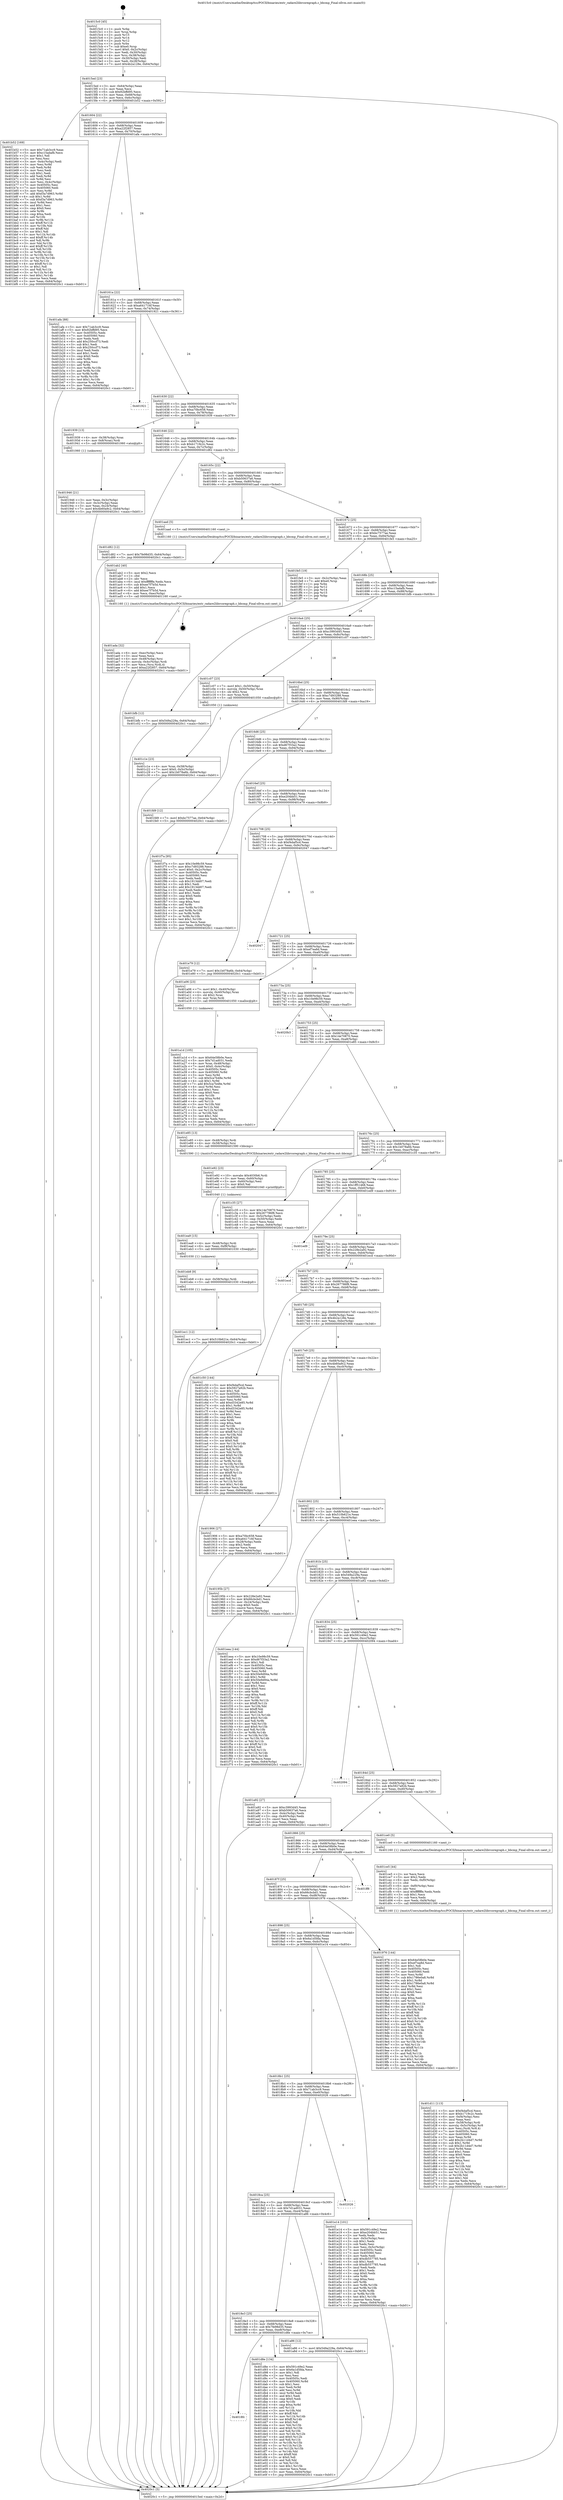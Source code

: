 digraph "0x4015c0" {
  label = "0x4015c0 (/mnt/c/Users/mathe/Desktop/tcc/POCII/binaries/extr_radare2librcoregraph.c_bbcmp_Final-ollvm.out::main(0))"
  labelloc = "t"
  node[shape=record]

  Entry [label="",width=0.3,height=0.3,shape=circle,fillcolor=black,style=filled]
  "0x4015ed" [label="{
     0x4015ed [23]\l
     | [instrs]\l
     &nbsp;&nbsp;0x4015ed \<+3\>: mov -0x64(%rbp),%eax\l
     &nbsp;&nbsp;0x4015f0 \<+2\>: mov %eax,%ecx\l
     &nbsp;&nbsp;0x4015f2 \<+6\>: sub $0x92bffd95,%ecx\l
     &nbsp;&nbsp;0x4015f8 \<+3\>: mov %eax,-0x68(%rbp)\l
     &nbsp;&nbsp;0x4015fb \<+3\>: mov %ecx,-0x6c(%rbp)\l
     &nbsp;&nbsp;0x4015fe \<+6\>: je 0000000000401b52 \<main+0x592\>\l
  }"]
  "0x401b52" [label="{
     0x401b52 [169]\l
     | [instrs]\l
     &nbsp;&nbsp;0x401b52 \<+5\>: mov $0x71ab3cc9,%eax\l
     &nbsp;&nbsp;0x401b57 \<+5\>: mov $0xc15adafb,%ecx\l
     &nbsp;&nbsp;0x401b5c \<+2\>: mov $0x1,%dl\l
     &nbsp;&nbsp;0x401b5e \<+2\>: xor %esi,%esi\l
     &nbsp;&nbsp;0x401b60 \<+3\>: mov -0x4c(%rbp),%edi\l
     &nbsp;&nbsp;0x401b63 \<+3\>: mov %esi,%r8d\l
     &nbsp;&nbsp;0x401b66 \<+3\>: sub %edi,%r8d\l
     &nbsp;&nbsp;0x401b69 \<+2\>: mov %esi,%edi\l
     &nbsp;&nbsp;0x401b6b \<+3\>: sub $0x1,%edi\l
     &nbsp;&nbsp;0x401b6e \<+3\>: add %edi,%r8d\l
     &nbsp;&nbsp;0x401b71 \<+3\>: sub %r8d,%esi\l
     &nbsp;&nbsp;0x401b74 \<+3\>: mov %esi,-0x4c(%rbp)\l
     &nbsp;&nbsp;0x401b77 \<+7\>: mov 0x40505c,%esi\l
     &nbsp;&nbsp;0x401b7e \<+7\>: mov 0x405060,%edi\l
     &nbsp;&nbsp;0x401b85 \<+3\>: mov %esi,%r8d\l
     &nbsp;&nbsp;0x401b88 \<+7\>: add $0xf3a7d963,%r8d\l
     &nbsp;&nbsp;0x401b8f \<+4\>: sub $0x1,%r8d\l
     &nbsp;&nbsp;0x401b93 \<+7\>: sub $0xf3a7d963,%r8d\l
     &nbsp;&nbsp;0x401b9a \<+4\>: imul %r8d,%esi\l
     &nbsp;&nbsp;0x401b9e \<+3\>: and $0x1,%esi\l
     &nbsp;&nbsp;0x401ba1 \<+3\>: cmp $0x0,%esi\l
     &nbsp;&nbsp;0x401ba4 \<+4\>: sete %r9b\l
     &nbsp;&nbsp;0x401ba8 \<+3\>: cmp $0xa,%edi\l
     &nbsp;&nbsp;0x401bab \<+4\>: setl %r10b\l
     &nbsp;&nbsp;0x401baf \<+3\>: mov %r9b,%r11b\l
     &nbsp;&nbsp;0x401bb2 \<+4\>: xor $0xff,%r11b\l
     &nbsp;&nbsp;0x401bb6 \<+3\>: mov %r10b,%bl\l
     &nbsp;&nbsp;0x401bb9 \<+3\>: xor $0xff,%bl\l
     &nbsp;&nbsp;0x401bbc \<+3\>: xor $0x1,%dl\l
     &nbsp;&nbsp;0x401bbf \<+3\>: mov %r11b,%r14b\l
     &nbsp;&nbsp;0x401bc2 \<+4\>: and $0xff,%r14b\l
     &nbsp;&nbsp;0x401bc6 \<+3\>: and %dl,%r9b\l
     &nbsp;&nbsp;0x401bc9 \<+3\>: mov %bl,%r15b\l
     &nbsp;&nbsp;0x401bcc \<+4\>: and $0xff,%r15b\l
     &nbsp;&nbsp;0x401bd0 \<+3\>: and %dl,%r10b\l
     &nbsp;&nbsp;0x401bd3 \<+3\>: or %r9b,%r14b\l
     &nbsp;&nbsp;0x401bd6 \<+3\>: or %r10b,%r15b\l
     &nbsp;&nbsp;0x401bd9 \<+3\>: xor %r15b,%r14b\l
     &nbsp;&nbsp;0x401bdc \<+3\>: or %bl,%r11b\l
     &nbsp;&nbsp;0x401bdf \<+4\>: xor $0xff,%r11b\l
     &nbsp;&nbsp;0x401be3 \<+3\>: or $0x1,%dl\l
     &nbsp;&nbsp;0x401be6 \<+3\>: and %dl,%r11b\l
     &nbsp;&nbsp;0x401be9 \<+3\>: or %r11b,%r14b\l
     &nbsp;&nbsp;0x401bec \<+4\>: test $0x1,%r14b\l
     &nbsp;&nbsp;0x401bf0 \<+3\>: cmovne %ecx,%eax\l
     &nbsp;&nbsp;0x401bf3 \<+3\>: mov %eax,-0x64(%rbp)\l
     &nbsp;&nbsp;0x401bf6 \<+5\>: jmp 00000000004020c1 \<main+0xb01\>\l
  }"]
  "0x401604" [label="{
     0x401604 [22]\l
     | [instrs]\l
     &nbsp;&nbsp;0x401604 \<+5\>: jmp 0000000000401609 \<main+0x49\>\l
     &nbsp;&nbsp;0x401609 \<+3\>: mov -0x68(%rbp),%eax\l
     &nbsp;&nbsp;0x40160c \<+5\>: sub $0xa22f2857,%eax\l
     &nbsp;&nbsp;0x401611 \<+3\>: mov %eax,-0x70(%rbp)\l
     &nbsp;&nbsp;0x401614 \<+6\>: je 0000000000401afa \<main+0x53a\>\l
  }"]
  Exit [label="",width=0.3,height=0.3,shape=circle,fillcolor=black,style=filled,peripheries=2]
  "0x401afa" [label="{
     0x401afa [88]\l
     | [instrs]\l
     &nbsp;&nbsp;0x401afa \<+5\>: mov $0x71ab3cc9,%eax\l
     &nbsp;&nbsp;0x401aff \<+5\>: mov $0x92bffd95,%ecx\l
     &nbsp;&nbsp;0x401b04 \<+7\>: mov 0x40505c,%edx\l
     &nbsp;&nbsp;0x401b0b \<+7\>: mov 0x405060,%esi\l
     &nbsp;&nbsp;0x401b12 \<+2\>: mov %edx,%edi\l
     &nbsp;&nbsp;0x401b14 \<+6\>: add $0x250ccf73,%edi\l
     &nbsp;&nbsp;0x401b1a \<+3\>: sub $0x1,%edi\l
     &nbsp;&nbsp;0x401b1d \<+6\>: sub $0x250ccf73,%edi\l
     &nbsp;&nbsp;0x401b23 \<+3\>: imul %edi,%edx\l
     &nbsp;&nbsp;0x401b26 \<+3\>: and $0x1,%edx\l
     &nbsp;&nbsp;0x401b29 \<+3\>: cmp $0x0,%edx\l
     &nbsp;&nbsp;0x401b2c \<+4\>: sete %r8b\l
     &nbsp;&nbsp;0x401b30 \<+3\>: cmp $0xa,%esi\l
     &nbsp;&nbsp;0x401b33 \<+4\>: setl %r9b\l
     &nbsp;&nbsp;0x401b37 \<+3\>: mov %r8b,%r10b\l
     &nbsp;&nbsp;0x401b3a \<+3\>: and %r9b,%r10b\l
     &nbsp;&nbsp;0x401b3d \<+3\>: xor %r9b,%r8b\l
     &nbsp;&nbsp;0x401b40 \<+3\>: or %r8b,%r10b\l
     &nbsp;&nbsp;0x401b43 \<+4\>: test $0x1,%r10b\l
     &nbsp;&nbsp;0x401b47 \<+3\>: cmovne %ecx,%eax\l
     &nbsp;&nbsp;0x401b4a \<+3\>: mov %eax,-0x64(%rbp)\l
     &nbsp;&nbsp;0x401b4d \<+5\>: jmp 00000000004020c1 \<main+0xb01\>\l
  }"]
  "0x40161a" [label="{
     0x40161a [22]\l
     | [instrs]\l
     &nbsp;&nbsp;0x40161a \<+5\>: jmp 000000000040161f \<main+0x5f\>\l
     &nbsp;&nbsp;0x40161f \<+3\>: mov -0x68(%rbp),%eax\l
     &nbsp;&nbsp;0x401622 \<+5\>: sub $0xa641716f,%eax\l
     &nbsp;&nbsp;0x401627 \<+3\>: mov %eax,-0x74(%rbp)\l
     &nbsp;&nbsp;0x40162a \<+6\>: je 0000000000401921 \<main+0x361\>\l
  }"]
  "0x401ec1" [label="{
     0x401ec1 [12]\l
     | [instrs]\l
     &nbsp;&nbsp;0x401ec1 \<+7\>: movl $0x510b621e,-0x64(%rbp)\l
     &nbsp;&nbsp;0x401ec8 \<+5\>: jmp 00000000004020c1 \<main+0xb01\>\l
  }"]
  "0x401921" [label="{
     0x401921\l
  }", style=dashed]
  "0x401630" [label="{
     0x401630 [22]\l
     | [instrs]\l
     &nbsp;&nbsp;0x401630 \<+5\>: jmp 0000000000401635 \<main+0x75\>\l
     &nbsp;&nbsp;0x401635 \<+3\>: mov -0x68(%rbp),%eax\l
     &nbsp;&nbsp;0x401638 \<+5\>: sub $0xa70bc658,%eax\l
     &nbsp;&nbsp;0x40163d \<+3\>: mov %eax,-0x78(%rbp)\l
     &nbsp;&nbsp;0x401640 \<+6\>: je 0000000000401939 \<main+0x379\>\l
  }"]
  "0x401eb8" [label="{
     0x401eb8 [9]\l
     | [instrs]\l
     &nbsp;&nbsp;0x401eb8 \<+4\>: mov -0x58(%rbp),%rdi\l
     &nbsp;&nbsp;0x401ebc \<+5\>: call 0000000000401030 \<free@plt\>\l
     | [calls]\l
     &nbsp;&nbsp;0x401030 \{1\} (unknown)\l
  }"]
  "0x401939" [label="{
     0x401939 [13]\l
     | [instrs]\l
     &nbsp;&nbsp;0x401939 \<+4\>: mov -0x38(%rbp),%rax\l
     &nbsp;&nbsp;0x40193d \<+4\>: mov 0x8(%rax),%rdi\l
     &nbsp;&nbsp;0x401941 \<+5\>: call 0000000000401060 \<atoi@plt\>\l
     | [calls]\l
     &nbsp;&nbsp;0x401060 \{1\} (unknown)\l
  }"]
  "0x401646" [label="{
     0x401646 [22]\l
     | [instrs]\l
     &nbsp;&nbsp;0x401646 \<+5\>: jmp 000000000040164b \<main+0x8b\>\l
     &nbsp;&nbsp;0x40164b \<+3\>: mov -0x68(%rbp),%eax\l
     &nbsp;&nbsp;0x40164e \<+5\>: sub $0xb1719c2c,%eax\l
     &nbsp;&nbsp;0x401653 \<+3\>: mov %eax,-0x7c(%rbp)\l
     &nbsp;&nbsp;0x401656 \<+6\>: je 0000000000401d82 \<main+0x7c2\>\l
  }"]
  "0x401ea9" [label="{
     0x401ea9 [15]\l
     | [instrs]\l
     &nbsp;&nbsp;0x401ea9 \<+4\>: mov -0x48(%rbp),%rdi\l
     &nbsp;&nbsp;0x401ead \<+6\>: mov %eax,-0xf8(%rbp)\l
     &nbsp;&nbsp;0x401eb3 \<+5\>: call 0000000000401030 \<free@plt\>\l
     | [calls]\l
     &nbsp;&nbsp;0x401030 \{1\} (unknown)\l
  }"]
  "0x401d82" [label="{
     0x401d82 [12]\l
     | [instrs]\l
     &nbsp;&nbsp;0x401d82 \<+7\>: movl $0x7fe98d35,-0x64(%rbp)\l
     &nbsp;&nbsp;0x401d89 \<+5\>: jmp 00000000004020c1 \<main+0xb01\>\l
  }"]
  "0x40165c" [label="{
     0x40165c [22]\l
     | [instrs]\l
     &nbsp;&nbsp;0x40165c \<+5\>: jmp 0000000000401661 \<main+0xa1\>\l
     &nbsp;&nbsp;0x401661 \<+3\>: mov -0x68(%rbp),%eax\l
     &nbsp;&nbsp;0x401664 \<+5\>: sub $0xb50637a6,%eax\l
     &nbsp;&nbsp;0x401669 \<+3\>: mov %eax,-0x80(%rbp)\l
     &nbsp;&nbsp;0x40166c \<+6\>: je 0000000000401aad \<main+0x4ed\>\l
  }"]
  "0x401e92" [label="{
     0x401e92 [23]\l
     | [instrs]\l
     &nbsp;&nbsp;0x401e92 \<+10\>: movabs $0x4030b6,%rdi\l
     &nbsp;&nbsp;0x401e9c \<+3\>: mov %eax,-0x60(%rbp)\l
     &nbsp;&nbsp;0x401e9f \<+3\>: mov -0x60(%rbp),%esi\l
     &nbsp;&nbsp;0x401ea2 \<+2\>: mov $0x0,%al\l
     &nbsp;&nbsp;0x401ea4 \<+5\>: call 0000000000401040 \<printf@plt\>\l
     | [calls]\l
     &nbsp;&nbsp;0x401040 \{1\} (unknown)\l
  }"]
  "0x401aad" [label="{
     0x401aad [5]\l
     | [instrs]\l
     &nbsp;&nbsp;0x401aad \<+5\>: call 0000000000401160 \<next_i\>\l
     | [calls]\l
     &nbsp;&nbsp;0x401160 \{1\} (/mnt/c/Users/mathe/Desktop/tcc/POCII/binaries/extr_radare2librcoregraph.c_bbcmp_Final-ollvm.out::next_i)\l
  }"]
  "0x401672" [label="{
     0x401672 [25]\l
     | [instrs]\l
     &nbsp;&nbsp;0x401672 \<+5\>: jmp 0000000000401677 \<main+0xb7\>\l
     &nbsp;&nbsp;0x401677 \<+3\>: mov -0x68(%rbp),%eax\l
     &nbsp;&nbsp;0x40167a \<+5\>: sub $0xbc7577ae,%eax\l
     &nbsp;&nbsp;0x40167f \<+6\>: mov %eax,-0x84(%rbp)\l
     &nbsp;&nbsp;0x401685 \<+6\>: je 0000000000401fe5 \<main+0xa25\>\l
  }"]
  "0x4018fc" [label="{
     0x4018fc\l
  }", style=dashed]
  "0x401fe5" [label="{
     0x401fe5 [19]\l
     | [instrs]\l
     &nbsp;&nbsp;0x401fe5 \<+3\>: mov -0x2c(%rbp),%eax\l
     &nbsp;&nbsp;0x401fe8 \<+7\>: add $0xe0,%rsp\l
     &nbsp;&nbsp;0x401fef \<+1\>: pop %rbx\l
     &nbsp;&nbsp;0x401ff0 \<+2\>: pop %r12\l
     &nbsp;&nbsp;0x401ff2 \<+2\>: pop %r14\l
     &nbsp;&nbsp;0x401ff4 \<+2\>: pop %r15\l
     &nbsp;&nbsp;0x401ff6 \<+1\>: pop %rbp\l
     &nbsp;&nbsp;0x401ff7 \<+1\>: ret\l
  }"]
  "0x40168b" [label="{
     0x40168b [25]\l
     | [instrs]\l
     &nbsp;&nbsp;0x40168b \<+5\>: jmp 0000000000401690 \<main+0xd0\>\l
     &nbsp;&nbsp;0x401690 \<+3\>: mov -0x68(%rbp),%eax\l
     &nbsp;&nbsp;0x401693 \<+5\>: sub $0xc15adafb,%eax\l
     &nbsp;&nbsp;0x401698 \<+6\>: mov %eax,-0x88(%rbp)\l
     &nbsp;&nbsp;0x40169e \<+6\>: je 0000000000401bfb \<main+0x63b\>\l
  }"]
  "0x401d8e" [label="{
     0x401d8e [134]\l
     | [instrs]\l
     &nbsp;&nbsp;0x401d8e \<+5\>: mov $0x591c49e2,%eax\l
     &nbsp;&nbsp;0x401d93 \<+5\>: mov $0x6a1d5fda,%ecx\l
     &nbsp;&nbsp;0x401d98 \<+2\>: mov $0x1,%dl\l
     &nbsp;&nbsp;0x401d9a \<+2\>: xor %esi,%esi\l
     &nbsp;&nbsp;0x401d9c \<+7\>: mov 0x40505c,%edi\l
     &nbsp;&nbsp;0x401da3 \<+8\>: mov 0x405060,%r8d\l
     &nbsp;&nbsp;0x401dab \<+3\>: sub $0x1,%esi\l
     &nbsp;&nbsp;0x401dae \<+3\>: mov %edi,%r9d\l
     &nbsp;&nbsp;0x401db1 \<+3\>: add %esi,%r9d\l
     &nbsp;&nbsp;0x401db4 \<+4\>: imul %r9d,%edi\l
     &nbsp;&nbsp;0x401db8 \<+3\>: and $0x1,%edi\l
     &nbsp;&nbsp;0x401dbb \<+3\>: cmp $0x0,%edi\l
     &nbsp;&nbsp;0x401dbe \<+4\>: sete %r10b\l
     &nbsp;&nbsp;0x401dc2 \<+4\>: cmp $0xa,%r8d\l
     &nbsp;&nbsp;0x401dc6 \<+4\>: setl %r11b\l
     &nbsp;&nbsp;0x401dca \<+3\>: mov %r10b,%bl\l
     &nbsp;&nbsp;0x401dcd \<+3\>: xor $0xff,%bl\l
     &nbsp;&nbsp;0x401dd0 \<+3\>: mov %r11b,%r14b\l
     &nbsp;&nbsp;0x401dd3 \<+4\>: xor $0xff,%r14b\l
     &nbsp;&nbsp;0x401dd7 \<+3\>: xor $0x0,%dl\l
     &nbsp;&nbsp;0x401dda \<+3\>: mov %bl,%r15b\l
     &nbsp;&nbsp;0x401ddd \<+4\>: and $0x0,%r15b\l
     &nbsp;&nbsp;0x401de1 \<+3\>: and %dl,%r10b\l
     &nbsp;&nbsp;0x401de4 \<+3\>: mov %r14b,%r12b\l
     &nbsp;&nbsp;0x401de7 \<+4\>: and $0x0,%r12b\l
     &nbsp;&nbsp;0x401deb \<+3\>: and %dl,%r11b\l
     &nbsp;&nbsp;0x401dee \<+3\>: or %r10b,%r15b\l
     &nbsp;&nbsp;0x401df1 \<+3\>: or %r11b,%r12b\l
     &nbsp;&nbsp;0x401df4 \<+3\>: xor %r12b,%r15b\l
     &nbsp;&nbsp;0x401df7 \<+3\>: or %r14b,%bl\l
     &nbsp;&nbsp;0x401dfa \<+3\>: xor $0xff,%bl\l
     &nbsp;&nbsp;0x401dfd \<+3\>: or $0x0,%dl\l
     &nbsp;&nbsp;0x401e00 \<+2\>: and %dl,%bl\l
     &nbsp;&nbsp;0x401e02 \<+3\>: or %bl,%r15b\l
     &nbsp;&nbsp;0x401e05 \<+4\>: test $0x1,%r15b\l
     &nbsp;&nbsp;0x401e09 \<+3\>: cmovne %ecx,%eax\l
     &nbsp;&nbsp;0x401e0c \<+3\>: mov %eax,-0x64(%rbp)\l
     &nbsp;&nbsp;0x401e0f \<+5\>: jmp 00000000004020c1 \<main+0xb01\>\l
  }"]
  "0x401bfb" [label="{
     0x401bfb [12]\l
     | [instrs]\l
     &nbsp;&nbsp;0x401bfb \<+7\>: movl $0x549a229a,-0x64(%rbp)\l
     &nbsp;&nbsp;0x401c02 \<+5\>: jmp 00000000004020c1 \<main+0xb01\>\l
  }"]
  "0x4016a4" [label="{
     0x4016a4 [25]\l
     | [instrs]\l
     &nbsp;&nbsp;0x4016a4 \<+5\>: jmp 00000000004016a9 \<main+0xe9\>\l
     &nbsp;&nbsp;0x4016a9 \<+3\>: mov -0x68(%rbp),%eax\l
     &nbsp;&nbsp;0x4016ac \<+5\>: sub $0xc3993d45,%eax\l
     &nbsp;&nbsp;0x4016b1 \<+6\>: mov %eax,-0x8c(%rbp)\l
     &nbsp;&nbsp;0x4016b7 \<+6\>: je 0000000000401c07 \<main+0x647\>\l
  }"]
  "0x401d11" [label="{
     0x401d11 [113]\l
     | [instrs]\l
     &nbsp;&nbsp;0x401d11 \<+5\>: mov $0xf4daf5cd,%ecx\l
     &nbsp;&nbsp;0x401d16 \<+5\>: mov $0xb1719c2c,%edx\l
     &nbsp;&nbsp;0x401d1b \<+6\>: mov -0xf4(%rbp),%esi\l
     &nbsp;&nbsp;0x401d21 \<+3\>: imul %eax,%esi\l
     &nbsp;&nbsp;0x401d24 \<+4\>: mov -0x58(%rbp),%rdi\l
     &nbsp;&nbsp;0x401d28 \<+4\>: movslq -0x5c(%rbp),%r8\l
     &nbsp;&nbsp;0x401d2c \<+4\>: mov %esi,(%rdi,%r8,4)\l
     &nbsp;&nbsp;0x401d30 \<+7\>: mov 0x40505c,%eax\l
     &nbsp;&nbsp;0x401d37 \<+7\>: mov 0x405060,%esi\l
     &nbsp;&nbsp;0x401d3e \<+3\>: mov %eax,%r9d\l
     &nbsp;&nbsp;0x401d41 \<+7\>: add $0x2b11d4d7,%r9d\l
     &nbsp;&nbsp;0x401d48 \<+4\>: sub $0x1,%r9d\l
     &nbsp;&nbsp;0x401d4c \<+7\>: sub $0x2b11d4d7,%r9d\l
     &nbsp;&nbsp;0x401d53 \<+4\>: imul %r9d,%eax\l
     &nbsp;&nbsp;0x401d57 \<+3\>: and $0x1,%eax\l
     &nbsp;&nbsp;0x401d5a \<+3\>: cmp $0x0,%eax\l
     &nbsp;&nbsp;0x401d5d \<+4\>: sete %r10b\l
     &nbsp;&nbsp;0x401d61 \<+3\>: cmp $0xa,%esi\l
     &nbsp;&nbsp;0x401d64 \<+4\>: setl %r11b\l
     &nbsp;&nbsp;0x401d68 \<+3\>: mov %r10b,%bl\l
     &nbsp;&nbsp;0x401d6b \<+3\>: and %r11b,%bl\l
     &nbsp;&nbsp;0x401d6e \<+3\>: xor %r11b,%r10b\l
     &nbsp;&nbsp;0x401d71 \<+3\>: or %r10b,%bl\l
     &nbsp;&nbsp;0x401d74 \<+3\>: test $0x1,%bl\l
     &nbsp;&nbsp;0x401d77 \<+3\>: cmovne %edx,%ecx\l
     &nbsp;&nbsp;0x401d7a \<+3\>: mov %ecx,-0x64(%rbp)\l
     &nbsp;&nbsp;0x401d7d \<+5\>: jmp 00000000004020c1 \<main+0xb01\>\l
  }"]
  "0x401c07" [label="{
     0x401c07 [23]\l
     | [instrs]\l
     &nbsp;&nbsp;0x401c07 \<+7\>: movl $0x1,-0x50(%rbp)\l
     &nbsp;&nbsp;0x401c0e \<+4\>: movslq -0x50(%rbp),%rax\l
     &nbsp;&nbsp;0x401c12 \<+4\>: shl $0x2,%rax\l
     &nbsp;&nbsp;0x401c16 \<+3\>: mov %rax,%rdi\l
     &nbsp;&nbsp;0x401c19 \<+5\>: call 0000000000401050 \<malloc@plt\>\l
     | [calls]\l
     &nbsp;&nbsp;0x401050 \{1\} (unknown)\l
  }"]
  "0x4016bd" [label="{
     0x4016bd [25]\l
     | [instrs]\l
     &nbsp;&nbsp;0x4016bd \<+5\>: jmp 00000000004016c2 \<main+0x102\>\l
     &nbsp;&nbsp;0x4016c2 \<+3\>: mov -0x68(%rbp),%eax\l
     &nbsp;&nbsp;0x4016c5 \<+5\>: sub $0xc7d93288,%eax\l
     &nbsp;&nbsp;0x4016ca \<+6\>: mov %eax,-0x90(%rbp)\l
     &nbsp;&nbsp;0x4016d0 \<+6\>: je 0000000000401fd9 \<main+0xa19\>\l
  }"]
  "0x401ce5" [label="{
     0x401ce5 [44]\l
     | [instrs]\l
     &nbsp;&nbsp;0x401ce5 \<+2\>: xor %ecx,%ecx\l
     &nbsp;&nbsp;0x401ce7 \<+5\>: mov $0x2,%edx\l
     &nbsp;&nbsp;0x401cec \<+6\>: mov %edx,-0xf0(%rbp)\l
     &nbsp;&nbsp;0x401cf2 \<+1\>: cltd\l
     &nbsp;&nbsp;0x401cf3 \<+6\>: mov -0xf0(%rbp),%esi\l
     &nbsp;&nbsp;0x401cf9 \<+2\>: idiv %esi\l
     &nbsp;&nbsp;0x401cfb \<+6\>: imul $0xfffffffe,%edx,%edx\l
     &nbsp;&nbsp;0x401d01 \<+3\>: sub $0x1,%ecx\l
     &nbsp;&nbsp;0x401d04 \<+2\>: sub %ecx,%edx\l
     &nbsp;&nbsp;0x401d06 \<+6\>: mov %edx,-0xf4(%rbp)\l
     &nbsp;&nbsp;0x401d0c \<+5\>: call 0000000000401160 \<next_i\>\l
     | [calls]\l
     &nbsp;&nbsp;0x401160 \{1\} (/mnt/c/Users/mathe/Desktop/tcc/POCII/binaries/extr_radare2librcoregraph.c_bbcmp_Final-ollvm.out::next_i)\l
  }"]
  "0x401fd9" [label="{
     0x401fd9 [12]\l
     | [instrs]\l
     &nbsp;&nbsp;0x401fd9 \<+7\>: movl $0xbc7577ae,-0x64(%rbp)\l
     &nbsp;&nbsp;0x401fe0 \<+5\>: jmp 00000000004020c1 \<main+0xb01\>\l
  }"]
  "0x4016d6" [label="{
     0x4016d6 [25]\l
     | [instrs]\l
     &nbsp;&nbsp;0x4016d6 \<+5\>: jmp 00000000004016db \<main+0x11b\>\l
     &nbsp;&nbsp;0x4016db \<+3\>: mov -0x68(%rbp),%eax\l
     &nbsp;&nbsp;0x4016de \<+5\>: sub $0xd67f33a2,%eax\l
     &nbsp;&nbsp;0x4016e3 \<+6\>: mov %eax,-0x94(%rbp)\l
     &nbsp;&nbsp;0x4016e9 \<+6\>: je 0000000000401f7a \<main+0x9ba\>\l
  }"]
  "0x401c1e" [label="{
     0x401c1e [23]\l
     | [instrs]\l
     &nbsp;&nbsp;0x401c1e \<+4\>: mov %rax,-0x58(%rbp)\l
     &nbsp;&nbsp;0x401c22 \<+7\>: movl $0x0,-0x5c(%rbp)\l
     &nbsp;&nbsp;0x401c29 \<+7\>: movl $0x1b078a6b,-0x64(%rbp)\l
     &nbsp;&nbsp;0x401c30 \<+5\>: jmp 00000000004020c1 \<main+0xb01\>\l
  }"]
  "0x401f7a" [label="{
     0x401f7a [95]\l
     | [instrs]\l
     &nbsp;&nbsp;0x401f7a \<+5\>: mov $0x10e98c59,%eax\l
     &nbsp;&nbsp;0x401f7f \<+5\>: mov $0xc7d93288,%ecx\l
     &nbsp;&nbsp;0x401f84 \<+7\>: movl $0x0,-0x2c(%rbp)\l
     &nbsp;&nbsp;0x401f8b \<+7\>: mov 0x40505c,%edx\l
     &nbsp;&nbsp;0x401f92 \<+7\>: mov 0x405060,%esi\l
     &nbsp;&nbsp;0x401f99 \<+2\>: mov %edx,%edi\l
     &nbsp;&nbsp;0x401f9b \<+6\>: sub $0x1913dd07,%edi\l
     &nbsp;&nbsp;0x401fa1 \<+3\>: sub $0x1,%edi\l
     &nbsp;&nbsp;0x401fa4 \<+6\>: add $0x1913dd07,%edi\l
     &nbsp;&nbsp;0x401faa \<+3\>: imul %edi,%edx\l
     &nbsp;&nbsp;0x401fad \<+3\>: and $0x1,%edx\l
     &nbsp;&nbsp;0x401fb0 \<+3\>: cmp $0x0,%edx\l
     &nbsp;&nbsp;0x401fb3 \<+4\>: sete %r8b\l
     &nbsp;&nbsp;0x401fb7 \<+3\>: cmp $0xa,%esi\l
     &nbsp;&nbsp;0x401fba \<+4\>: setl %r9b\l
     &nbsp;&nbsp;0x401fbe \<+3\>: mov %r8b,%r10b\l
     &nbsp;&nbsp;0x401fc1 \<+3\>: and %r9b,%r10b\l
     &nbsp;&nbsp;0x401fc4 \<+3\>: xor %r9b,%r8b\l
     &nbsp;&nbsp;0x401fc7 \<+3\>: or %r8b,%r10b\l
     &nbsp;&nbsp;0x401fca \<+4\>: test $0x1,%r10b\l
     &nbsp;&nbsp;0x401fce \<+3\>: cmovne %ecx,%eax\l
     &nbsp;&nbsp;0x401fd1 \<+3\>: mov %eax,-0x64(%rbp)\l
     &nbsp;&nbsp;0x401fd4 \<+5\>: jmp 00000000004020c1 \<main+0xb01\>\l
  }"]
  "0x4016ef" [label="{
     0x4016ef [25]\l
     | [instrs]\l
     &nbsp;&nbsp;0x4016ef \<+5\>: jmp 00000000004016f4 \<main+0x134\>\l
     &nbsp;&nbsp;0x4016f4 \<+3\>: mov -0x68(%rbp),%eax\l
     &nbsp;&nbsp;0x4016f7 \<+5\>: sub $0xe204bb51,%eax\l
     &nbsp;&nbsp;0x4016fc \<+6\>: mov %eax,-0x98(%rbp)\l
     &nbsp;&nbsp;0x401702 \<+6\>: je 0000000000401e79 \<main+0x8b9\>\l
  }"]
  "0x401ada" [label="{
     0x401ada [32]\l
     | [instrs]\l
     &nbsp;&nbsp;0x401ada \<+6\>: mov -0xec(%rbp),%ecx\l
     &nbsp;&nbsp;0x401ae0 \<+3\>: imul %eax,%ecx\l
     &nbsp;&nbsp;0x401ae3 \<+4\>: mov -0x48(%rbp),%rsi\l
     &nbsp;&nbsp;0x401ae7 \<+4\>: movslq -0x4c(%rbp),%rdi\l
     &nbsp;&nbsp;0x401aeb \<+3\>: mov %ecx,(%rsi,%rdi,4)\l
     &nbsp;&nbsp;0x401aee \<+7\>: movl $0xa22f2857,-0x64(%rbp)\l
     &nbsp;&nbsp;0x401af5 \<+5\>: jmp 00000000004020c1 \<main+0xb01\>\l
  }"]
  "0x401e79" [label="{
     0x401e79 [12]\l
     | [instrs]\l
     &nbsp;&nbsp;0x401e79 \<+7\>: movl $0x1b078a6b,-0x64(%rbp)\l
     &nbsp;&nbsp;0x401e80 \<+5\>: jmp 00000000004020c1 \<main+0xb01\>\l
  }"]
  "0x401708" [label="{
     0x401708 [25]\l
     | [instrs]\l
     &nbsp;&nbsp;0x401708 \<+5\>: jmp 000000000040170d \<main+0x14d\>\l
     &nbsp;&nbsp;0x40170d \<+3\>: mov -0x68(%rbp),%eax\l
     &nbsp;&nbsp;0x401710 \<+5\>: sub $0xf4daf5cd,%eax\l
     &nbsp;&nbsp;0x401715 \<+6\>: mov %eax,-0x9c(%rbp)\l
     &nbsp;&nbsp;0x40171b \<+6\>: je 0000000000402047 \<main+0xa87\>\l
  }"]
  "0x401ab2" [label="{
     0x401ab2 [40]\l
     | [instrs]\l
     &nbsp;&nbsp;0x401ab2 \<+5\>: mov $0x2,%ecx\l
     &nbsp;&nbsp;0x401ab7 \<+1\>: cltd\l
     &nbsp;&nbsp;0x401ab8 \<+2\>: idiv %ecx\l
     &nbsp;&nbsp;0x401aba \<+6\>: imul $0xfffffffe,%edx,%ecx\l
     &nbsp;&nbsp;0x401ac0 \<+6\>: sub $0xee7f7b5d,%ecx\l
     &nbsp;&nbsp;0x401ac6 \<+3\>: add $0x1,%ecx\l
     &nbsp;&nbsp;0x401ac9 \<+6\>: add $0xee7f7b5d,%ecx\l
     &nbsp;&nbsp;0x401acf \<+6\>: mov %ecx,-0xec(%rbp)\l
     &nbsp;&nbsp;0x401ad5 \<+5\>: call 0000000000401160 \<next_i\>\l
     | [calls]\l
     &nbsp;&nbsp;0x401160 \{1\} (/mnt/c/Users/mathe/Desktop/tcc/POCII/binaries/extr_radare2librcoregraph.c_bbcmp_Final-ollvm.out::next_i)\l
  }"]
  "0x402047" [label="{
     0x402047\l
  }", style=dashed]
  "0x401721" [label="{
     0x401721 [25]\l
     | [instrs]\l
     &nbsp;&nbsp;0x401721 \<+5\>: jmp 0000000000401726 \<main+0x166\>\l
     &nbsp;&nbsp;0x401726 \<+3\>: mov -0x68(%rbp),%eax\l
     &nbsp;&nbsp;0x401729 \<+5\>: sub $0xef7ea8d,%eax\l
     &nbsp;&nbsp;0x40172e \<+6\>: mov %eax,-0xa0(%rbp)\l
     &nbsp;&nbsp;0x401734 \<+6\>: je 0000000000401a06 \<main+0x446\>\l
  }"]
  "0x4018e3" [label="{
     0x4018e3 [25]\l
     | [instrs]\l
     &nbsp;&nbsp;0x4018e3 \<+5\>: jmp 00000000004018e8 \<main+0x328\>\l
     &nbsp;&nbsp;0x4018e8 \<+3\>: mov -0x68(%rbp),%eax\l
     &nbsp;&nbsp;0x4018eb \<+5\>: sub $0x7fe98d35,%eax\l
     &nbsp;&nbsp;0x4018f0 \<+6\>: mov %eax,-0xe8(%rbp)\l
     &nbsp;&nbsp;0x4018f6 \<+6\>: je 0000000000401d8e \<main+0x7ce\>\l
  }"]
  "0x401a06" [label="{
     0x401a06 [23]\l
     | [instrs]\l
     &nbsp;&nbsp;0x401a06 \<+7\>: movl $0x1,-0x40(%rbp)\l
     &nbsp;&nbsp;0x401a0d \<+4\>: movslq -0x40(%rbp),%rax\l
     &nbsp;&nbsp;0x401a11 \<+4\>: shl $0x2,%rax\l
     &nbsp;&nbsp;0x401a15 \<+3\>: mov %rax,%rdi\l
     &nbsp;&nbsp;0x401a18 \<+5\>: call 0000000000401050 \<malloc@plt\>\l
     | [calls]\l
     &nbsp;&nbsp;0x401050 \{1\} (unknown)\l
  }"]
  "0x40173a" [label="{
     0x40173a [25]\l
     | [instrs]\l
     &nbsp;&nbsp;0x40173a \<+5\>: jmp 000000000040173f \<main+0x17f\>\l
     &nbsp;&nbsp;0x40173f \<+3\>: mov -0x68(%rbp),%eax\l
     &nbsp;&nbsp;0x401742 \<+5\>: sub $0x10e98c59,%eax\l
     &nbsp;&nbsp;0x401747 \<+6\>: mov %eax,-0xa4(%rbp)\l
     &nbsp;&nbsp;0x40174d \<+6\>: je 00000000004020b3 \<main+0xaf3\>\l
  }"]
  "0x401a86" [label="{
     0x401a86 [12]\l
     | [instrs]\l
     &nbsp;&nbsp;0x401a86 \<+7\>: movl $0x549a229a,-0x64(%rbp)\l
     &nbsp;&nbsp;0x401a8d \<+5\>: jmp 00000000004020c1 \<main+0xb01\>\l
  }"]
  "0x4020b3" [label="{
     0x4020b3\l
  }", style=dashed]
  "0x401753" [label="{
     0x401753 [25]\l
     | [instrs]\l
     &nbsp;&nbsp;0x401753 \<+5\>: jmp 0000000000401758 \<main+0x198\>\l
     &nbsp;&nbsp;0x401758 \<+3\>: mov -0x68(%rbp),%eax\l
     &nbsp;&nbsp;0x40175b \<+5\>: sub $0x14e70870,%eax\l
     &nbsp;&nbsp;0x401760 \<+6\>: mov %eax,-0xa8(%rbp)\l
     &nbsp;&nbsp;0x401766 \<+6\>: je 0000000000401e85 \<main+0x8c5\>\l
  }"]
  "0x4018ca" [label="{
     0x4018ca [25]\l
     | [instrs]\l
     &nbsp;&nbsp;0x4018ca \<+5\>: jmp 00000000004018cf \<main+0x30f\>\l
     &nbsp;&nbsp;0x4018cf \<+3\>: mov -0x68(%rbp),%eax\l
     &nbsp;&nbsp;0x4018d2 \<+5\>: sub $0x7d1ad031,%eax\l
     &nbsp;&nbsp;0x4018d7 \<+6\>: mov %eax,-0xe4(%rbp)\l
     &nbsp;&nbsp;0x4018dd \<+6\>: je 0000000000401a86 \<main+0x4c6\>\l
  }"]
  "0x401e85" [label="{
     0x401e85 [13]\l
     | [instrs]\l
     &nbsp;&nbsp;0x401e85 \<+4\>: mov -0x48(%rbp),%rdi\l
     &nbsp;&nbsp;0x401e89 \<+4\>: mov -0x58(%rbp),%rsi\l
     &nbsp;&nbsp;0x401e8d \<+5\>: call 0000000000401590 \<bbcmp\>\l
     | [calls]\l
     &nbsp;&nbsp;0x401590 \{1\} (/mnt/c/Users/mathe/Desktop/tcc/POCII/binaries/extr_radare2librcoregraph.c_bbcmp_Final-ollvm.out::bbcmp)\l
  }"]
  "0x40176c" [label="{
     0x40176c [25]\l
     | [instrs]\l
     &nbsp;&nbsp;0x40176c \<+5\>: jmp 0000000000401771 \<main+0x1b1\>\l
     &nbsp;&nbsp;0x401771 \<+3\>: mov -0x68(%rbp),%eax\l
     &nbsp;&nbsp;0x401774 \<+5\>: sub $0x1b078a6b,%eax\l
     &nbsp;&nbsp;0x401779 \<+6\>: mov %eax,-0xac(%rbp)\l
     &nbsp;&nbsp;0x40177f \<+6\>: je 0000000000401c35 \<main+0x675\>\l
  }"]
  "0x402026" [label="{
     0x402026\l
  }", style=dashed]
  "0x401c35" [label="{
     0x401c35 [27]\l
     | [instrs]\l
     &nbsp;&nbsp;0x401c35 \<+5\>: mov $0x14e70870,%eax\l
     &nbsp;&nbsp;0x401c3a \<+5\>: mov $0x267786f8,%ecx\l
     &nbsp;&nbsp;0x401c3f \<+3\>: mov -0x5c(%rbp),%edx\l
     &nbsp;&nbsp;0x401c42 \<+3\>: cmp -0x50(%rbp),%edx\l
     &nbsp;&nbsp;0x401c45 \<+3\>: cmovl %ecx,%eax\l
     &nbsp;&nbsp;0x401c48 \<+3\>: mov %eax,-0x64(%rbp)\l
     &nbsp;&nbsp;0x401c4b \<+5\>: jmp 00000000004020c1 \<main+0xb01\>\l
  }"]
  "0x401785" [label="{
     0x401785 [25]\l
     | [instrs]\l
     &nbsp;&nbsp;0x401785 \<+5\>: jmp 000000000040178a \<main+0x1ca\>\l
     &nbsp;&nbsp;0x40178a \<+3\>: mov -0x68(%rbp),%eax\l
     &nbsp;&nbsp;0x40178d \<+5\>: sub $0x1ff51468,%eax\l
     &nbsp;&nbsp;0x401792 \<+6\>: mov %eax,-0xb0(%rbp)\l
     &nbsp;&nbsp;0x401798 \<+6\>: je 0000000000401ed9 \<main+0x919\>\l
  }"]
  "0x4018b1" [label="{
     0x4018b1 [25]\l
     | [instrs]\l
     &nbsp;&nbsp;0x4018b1 \<+5\>: jmp 00000000004018b6 \<main+0x2f6\>\l
     &nbsp;&nbsp;0x4018b6 \<+3\>: mov -0x68(%rbp),%eax\l
     &nbsp;&nbsp;0x4018b9 \<+5\>: sub $0x71ab3cc9,%eax\l
     &nbsp;&nbsp;0x4018be \<+6\>: mov %eax,-0xe0(%rbp)\l
     &nbsp;&nbsp;0x4018c4 \<+6\>: je 0000000000402026 \<main+0xa66\>\l
  }"]
  "0x401ed9" [label="{
     0x401ed9\l
  }", style=dashed]
  "0x40179e" [label="{
     0x40179e [25]\l
     | [instrs]\l
     &nbsp;&nbsp;0x40179e \<+5\>: jmp 00000000004017a3 \<main+0x1e3\>\l
     &nbsp;&nbsp;0x4017a3 \<+3\>: mov -0x68(%rbp),%eax\l
     &nbsp;&nbsp;0x4017a6 \<+5\>: sub $0x228e2a92,%eax\l
     &nbsp;&nbsp;0x4017ab \<+6\>: mov %eax,-0xb4(%rbp)\l
     &nbsp;&nbsp;0x4017b1 \<+6\>: je 0000000000401ecd \<main+0x90d\>\l
  }"]
  "0x401e14" [label="{
     0x401e14 [101]\l
     | [instrs]\l
     &nbsp;&nbsp;0x401e14 \<+5\>: mov $0x591c49e2,%eax\l
     &nbsp;&nbsp;0x401e19 \<+5\>: mov $0xe204bb51,%ecx\l
     &nbsp;&nbsp;0x401e1e \<+2\>: xor %edx,%edx\l
     &nbsp;&nbsp;0x401e20 \<+3\>: mov -0x5c(%rbp),%esi\l
     &nbsp;&nbsp;0x401e23 \<+3\>: sub $0x1,%edx\l
     &nbsp;&nbsp;0x401e26 \<+2\>: sub %edx,%esi\l
     &nbsp;&nbsp;0x401e28 \<+3\>: mov %esi,-0x5c(%rbp)\l
     &nbsp;&nbsp;0x401e2b \<+7\>: mov 0x40505c,%edx\l
     &nbsp;&nbsp;0x401e32 \<+7\>: mov 0x405060,%esi\l
     &nbsp;&nbsp;0x401e39 \<+2\>: mov %edx,%edi\l
     &nbsp;&nbsp;0x401e3b \<+6\>: add $0xdb557785,%edi\l
     &nbsp;&nbsp;0x401e41 \<+3\>: sub $0x1,%edi\l
     &nbsp;&nbsp;0x401e44 \<+6\>: sub $0xdb557785,%edi\l
     &nbsp;&nbsp;0x401e4a \<+3\>: imul %edi,%edx\l
     &nbsp;&nbsp;0x401e4d \<+3\>: and $0x1,%edx\l
     &nbsp;&nbsp;0x401e50 \<+3\>: cmp $0x0,%edx\l
     &nbsp;&nbsp;0x401e53 \<+4\>: sete %r8b\l
     &nbsp;&nbsp;0x401e57 \<+3\>: cmp $0xa,%esi\l
     &nbsp;&nbsp;0x401e5a \<+4\>: setl %r9b\l
     &nbsp;&nbsp;0x401e5e \<+3\>: mov %r8b,%r10b\l
     &nbsp;&nbsp;0x401e61 \<+3\>: and %r9b,%r10b\l
     &nbsp;&nbsp;0x401e64 \<+3\>: xor %r9b,%r8b\l
     &nbsp;&nbsp;0x401e67 \<+3\>: or %r8b,%r10b\l
     &nbsp;&nbsp;0x401e6a \<+4\>: test $0x1,%r10b\l
     &nbsp;&nbsp;0x401e6e \<+3\>: cmovne %ecx,%eax\l
     &nbsp;&nbsp;0x401e71 \<+3\>: mov %eax,-0x64(%rbp)\l
     &nbsp;&nbsp;0x401e74 \<+5\>: jmp 00000000004020c1 \<main+0xb01\>\l
  }"]
  "0x401ecd" [label="{
     0x401ecd\l
  }", style=dashed]
  "0x4017b7" [label="{
     0x4017b7 [25]\l
     | [instrs]\l
     &nbsp;&nbsp;0x4017b7 \<+5\>: jmp 00000000004017bc \<main+0x1fc\>\l
     &nbsp;&nbsp;0x4017bc \<+3\>: mov -0x68(%rbp),%eax\l
     &nbsp;&nbsp;0x4017bf \<+5\>: sub $0x267786f8,%eax\l
     &nbsp;&nbsp;0x4017c4 \<+6\>: mov %eax,-0xb8(%rbp)\l
     &nbsp;&nbsp;0x4017ca \<+6\>: je 0000000000401c50 \<main+0x690\>\l
  }"]
  "0x401a1d" [label="{
     0x401a1d [105]\l
     | [instrs]\l
     &nbsp;&nbsp;0x401a1d \<+5\>: mov $0x64e58b0e,%ecx\l
     &nbsp;&nbsp;0x401a22 \<+5\>: mov $0x7d1ad031,%edx\l
     &nbsp;&nbsp;0x401a27 \<+4\>: mov %rax,-0x48(%rbp)\l
     &nbsp;&nbsp;0x401a2b \<+7\>: movl $0x0,-0x4c(%rbp)\l
     &nbsp;&nbsp;0x401a32 \<+7\>: mov 0x40505c,%esi\l
     &nbsp;&nbsp;0x401a39 \<+8\>: mov 0x405060,%r8d\l
     &nbsp;&nbsp;0x401a41 \<+3\>: mov %esi,%r9d\l
     &nbsp;&nbsp;0x401a44 \<+7\>: sub $0x5ca7b48e,%r9d\l
     &nbsp;&nbsp;0x401a4b \<+4\>: sub $0x1,%r9d\l
     &nbsp;&nbsp;0x401a4f \<+7\>: add $0x5ca7b48e,%r9d\l
     &nbsp;&nbsp;0x401a56 \<+4\>: imul %r9d,%esi\l
     &nbsp;&nbsp;0x401a5a \<+3\>: and $0x1,%esi\l
     &nbsp;&nbsp;0x401a5d \<+3\>: cmp $0x0,%esi\l
     &nbsp;&nbsp;0x401a60 \<+4\>: sete %r10b\l
     &nbsp;&nbsp;0x401a64 \<+4\>: cmp $0xa,%r8d\l
     &nbsp;&nbsp;0x401a68 \<+4\>: setl %r11b\l
     &nbsp;&nbsp;0x401a6c \<+3\>: mov %r10b,%bl\l
     &nbsp;&nbsp;0x401a6f \<+3\>: and %r11b,%bl\l
     &nbsp;&nbsp;0x401a72 \<+3\>: xor %r11b,%r10b\l
     &nbsp;&nbsp;0x401a75 \<+3\>: or %r10b,%bl\l
     &nbsp;&nbsp;0x401a78 \<+3\>: test $0x1,%bl\l
     &nbsp;&nbsp;0x401a7b \<+3\>: cmovne %edx,%ecx\l
     &nbsp;&nbsp;0x401a7e \<+3\>: mov %ecx,-0x64(%rbp)\l
     &nbsp;&nbsp;0x401a81 \<+5\>: jmp 00000000004020c1 \<main+0xb01\>\l
  }"]
  "0x401c50" [label="{
     0x401c50 [144]\l
     | [instrs]\l
     &nbsp;&nbsp;0x401c50 \<+5\>: mov $0xf4daf5cd,%eax\l
     &nbsp;&nbsp;0x401c55 \<+5\>: mov $0x5927a92b,%ecx\l
     &nbsp;&nbsp;0x401c5a \<+2\>: mov $0x1,%dl\l
     &nbsp;&nbsp;0x401c5c \<+7\>: mov 0x40505c,%esi\l
     &nbsp;&nbsp;0x401c63 \<+7\>: mov 0x405060,%edi\l
     &nbsp;&nbsp;0x401c6a \<+3\>: mov %esi,%r8d\l
     &nbsp;&nbsp;0x401c6d \<+7\>: add $0xd3342e85,%r8d\l
     &nbsp;&nbsp;0x401c74 \<+4\>: sub $0x1,%r8d\l
     &nbsp;&nbsp;0x401c78 \<+7\>: sub $0xd3342e85,%r8d\l
     &nbsp;&nbsp;0x401c7f \<+4\>: imul %r8d,%esi\l
     &nbsp;&nbsp;0x401c83 \<+3\>: and $0x1,%esi\l
     &nbsp;&nbsp;0x401c86 \<+3\>: cmp $0x0,%esi\l
     &nbsp;&nbsp;0x401c89 \<+4\>: sete %r9b\l
     &nbsp;&nbsp;0x401c8d \<+3\>: cmp $0xa,%edi\l
     &nbsp;&nbsp;0x401c90 \<+4\>: setl %r10b\l
     &nbsp;&nbsp;0x401c94 \<+3\>: mov %r9b,%r11b\l
     &nbsp;&nbsp;0x401c97 \<+4\>: xor $0xff,%r11b\l
     &nbsp;&nbsp;0x401c9b \<+3\>: mov %r10b,%bl\l
     &nbsp;&nbsp;0x401c9e \<+3\>: xor $0xff,%bl\l
     &nbsp;&nbsp;0x401ca1 \<+3\>: xor $0x0,%dl\l
     &nbsp;&nbsp;0x401ca4 \<+3\>: mov %r11b,%r14b\l
     &nbsp;&nbsp;0x401ca7 \<+4\>: and $0x0,%r14b\l
     &nbsp;&nbsp;0x401cab \<+3\>: and %dl,%r9b\l
     &nbsp;&nbsp;0x401cae \<+3\>: mov %bl,%r15b\l
     &nbsp;&nbsp;0x401cb1 \<+4\>: and $0x0,%r15b\l
     &nbsp;&nbsp;0x401cb5 \<+3\>: and %dl,%r10b\l
     &nbsp;&nbsp;0x401cb8 \<+3\>: or %r9b,%r14b\l
     &nbsp;&nbsp;0x401cbb \<+3\>: or %r10b,%r15b\l
     &nbsp;&nbsp;0x401cbe \<+3\>: xor %r15b,%r14b\l
     &nbsp;&nbsp;0x401cc1 \<+3\>: or %bl,%r11b\l
     &nbsp;&nbsp;0x401cc4 \<+4\>: xor $0xff,%r11b\l
     &nbsp;&nbsp;0x401cc8 \<+3\>: or $0x0,%dl\l
     &nbsp;&nbsp;0x401ccb \<+3\>: and %dl,%r11b\l
     &nbsp;&nbsp;0x401cce \<+3\>: or %r11b,%r14b\l
     &nbsp;&nbsp;0x401cd1 \<+4\>: test $0x1,%r14b\l
     &nbsp;&nbsp;0x401cd5 \<+3\>: cmovne %ecx,%eax\l
     &nbsp;&nbsp;0x401cd8 \<+3\>: mov %eax,-0x64(%rbp)\l
     &nbsp;&nbsp;0x401cdb \<+5\>: jmp 00000000004020c1 \<main+0xb01\>\l
  }"]
  "0x4017d0" [label="{
     0x4017d0 [25]\l
     | [instrs]\l
     &nbsp;&nbsp;0x4017d0 \<+5\>: jmp 00000000004017d5 \<main+0x215\>\l
     &nbsp;&nbsp;0x4017d5 \<+3\>: mov -0x68(%rbp),%eax\l
     &nbsp;&nbsp;0x4017d8 \<+5\>: sub $0x4b2a128e,%eax\l
     &nbsp;&nbsp;0x4017dd \<+6\>: mov %eax,-0xbc(%rbp)\l
     &nbsp;&nbsp;0x4017e3 \<+6\>: je 0000000000401906 \<main+0x346\>\l
  }"]
  "0x401898" [label="{
     0x401898 [25]\l
     | [instrs]\l
     &nbsp;&nbsp;0x401898 \<+5\>: jmp 000000000040189d \<main+0x2dd\>\l
     &nbsp;&nbsp;0x40189d \<+3\>: mov -0x68(%rbp),%eax\l
     &nbsp;&nbsp;0x4018a0 \<+5\>: sub $0x6a1d5fda,%eax\l
     &nbsp;&nbsp;0x4018a5 \<+6\>: mov %eax,-0xdc(%rbp)\l
     &nbsp;&nbsp;0x4018ab \<+6\>: je 0000000000401e14 \<main+0x854\>\l
  }"]
  "0x401906" [label="{
     0x401906 [27]\l
     | [instrs]\l
     &nbsp;&nbsp;0x401906 \<+5\>: mov $0xa70bc658,%eax\l
     &nbsp;&nbsp;0x40190b \<+5\>: mov $0xa641716f,%ecx\l
     &nbsp;&nbsp;0x401910 \<+3\>: mov -0x28(%rbp),%edx\l
     &nbsp;&nbsp;0x401913 \<+3\>: cmp $0x2,%edx\l
     &nbsp;&nbsp;0x401916 \<+3\>: cmovne %ecx,%eax\l
     &nbsp;&nbsp;0x401919 \<+3\>: mov %eax,-0x64(%rbp)\l
     &nbsp;&nbsp;0x40191c \<+5\>: jmp 00000000004020c1 \<main+0xb01\>\l
  }"]
  "0x4017e9" [label="{
     0x4017e9 [25]\l
     | [instrs]\l
     &nbsp;&nbsp;0x4017e9 \<+5\>: jmp 00000000004017ee \<main+0x22e\>\l
     &nbsp;&nbsp;0x4017ee \<+3\>: mov -0x68(%rbp),%eax\l
     &nbsp;&nbsp;0x4017f1 \<+5\>: sub $0x4b60a9c2,%eax\l
     &nbsp;&nbsp;0x4017f6 \<+6\>: mov %eax,-0xc0(%rbp)\l
     &nbsp;&nbsp;0x4017fc \<+6\>: je 000000000040195b \<main+0x39b\>\l
  }"]
  "0x4020c1" [label="{
     0x4020c1 [5]\l
     | [instrs]\l
     &nbsp;&nbsp;0x4020c1 \<+5\>: jmp 00000000004015ed \<main+0x2d\>\l
  }"]
  "0x4015c0" [label="{
     0x4015c0 [45]\l
     | [instrs]\l
     &nbsp;&nbsp;0x4015c0 \<+1\>: push %rbp\l
     &nbsp;&nbsp;0x4015c1 \<+3\>: mov %rsp,%rbp\l
     &nbsp;&nbsp;0x4015c4 \<+2\>: push %r15\l
     &nbsp;&nbsp;0x4015c6 \<+2\>: push %r14\l
     &nbsp;&nbsp;0x4015c8 \<+2\>: push %r12\l
     &nbsp;&nbsp;0x4015ca \<+1\>: push %rbx\l
     &nbsp;&nbsp;0x4015cb \<+7\>: sub $0xe0,%rsp\l
     &nbsp;&nbsp;0x4015d2 \<+7\>: movl $0x0,-0x2c(%rbp)\l
     &nbsp;&nbsp;0x4015d9 \<+3\>: mov %edi,-0x30(%rbp)\l
     &nbsp;&nbsp;0x4015dc \<+4\>: mov %rsi,-0x38(%rbp)\l
     &nbsp;&nbsp;0x4015e0 \<+3\>: mov -0x30(%rbp),%edi\l
     &nbsp;&nbsp;0x4015e3 \<+3\>: mov %edi,-0x28(%rbp)\l
     &nbsp;&nbsp;0x4015e6 \<+7\>: movl $0x4b2a128e,-0x64(%rbp)\l
  }"]
  "0x401946" [label="{
     0x401946 [21]\l
     | [instrs]\l
     &nbsp;&nbsp;0x401946 \<+3\>: mov %eax,-0x3c(%rbp)\l
     &nbsp;&nbsp;0x401949 \<+3\>: mov -0x3c(%rbp),%eax\l
     &nbsp;&nbsp;0x40194c \<+3\>: mov %eax,-0x24(%rbp)\l
     &nbsp;&nbsp;0x40194f \<+7\>: movl $0x4b60a9c2,-0x64(%rbp)\l
     &nbsp;&nbsp;0x401956 \<+5\>: jmp 00000000004020c1 \<main+0xb01\>\l
  }"]
  "0x401976" [label="{
     0x401976 [144]\l
     | [instrs]\l
     &nbsp;&nbsp;0x401976 \<+5\>: mov $0x64e58b0e,%eax\l
     &nbsp;&nbsp;0x40197b \<+5\>: mov $0xef7ea8d,%ecx\l
     &nbsp;&nbsp;0x401980 \<+2\>: mov $0x1,%dl\l
     &nbsp;&nbsp;0x401982 \<+7\>: mov 0x40505c,%esi\l
     &nbsp;&nbsp;0x401989 \<+7\>: mov 0x405060,%edi\l
     &nbsp;&nbsp;0x401990 \<+3\>: mov %esi,%r8d\l
     &nbsp;&nbsp;0x401993 \<+7\>: sub $0x1786e0a8,%r8d\l
     &nbsp;&nbsp;0x40199a \<+4\>: sub $0x1,%r8d\l
     &nbsp;&nbsp;0x40199e \<+7\>: add $0x1786e0a8,%r8d\l
     &nbsp;&nbsp;0x4019a5 \<+4\>: imul %r8d,%esi\l
     &nbsp;&nbsp;0x4019a9 \<+3\>: and $0x1,%esi\l
     &nbsp;&nbsp;0x4019ac \<+3\>: cmp $0x0,%esi\l
     &nbsp;&nbsp;0x4019af \<+4\>: sete %r9b\l
     &nbsp;&nbsp;0x4019b3 \<+3\>: cmp $0xa,%edi\l
     &nbsp;&nbsp;0x4019b6 \<+4\>: setl %r10b\l
     &nbsp;&nbsp;0x4019ba \<+3\>: mov %r9b,%r11b\l
     &nbsp;&nbsp;0x4019bd \<+4\>: xor $0xff,%r11b\l
     &nbsp;&nbsp;0x4019c1 \<+3\>: mov %r10b,%bl\l
     &nbsp;&nbsp;0x4019c4 \<+3\>: xor $0xff,%bl\l
     &nbsp;&nbsp;0x4019c7 \<+3\>: xor $0x0,%dl\l
     &nbsp;&nbsp;0x4019ca \<+3\>: mov %r11b,%r14b\l
     &nbsp;&nbsp;0x4019cd \<+4\>: and $0x0,%r14b\l
     &nbsp;&nbsp;0x4019d1 \<+3\>: and %dl,%r9b\l
     &nbsp;&nbsp;0x4019d4 \<+3\>: mov %bl,%r15b\l
     &nbsp;&nbsp;0x4019d7 \<+4\>: and $0x0,%r15b\l
     &nbsp;&nbsp;0x4019db \<+3\>: and %dl,%r10b\l
     &nbsp;&nbsp;0x4019de \<+3\>: or %r9b,%r14b\l
     &nbsp;&nbsp;0x4019e1 \<+3\>: or %r10b,%r15b\l
     &nbsp;&nbsp;0x4019e4 \<+3\>: xor %r15b,%r14b\l
     &nbsp;&nbsp;0x4019e7 \<+3\>: or %bl,%r11b\l
     &nbsp;&nbsp;0x4019ea \<+4\>: xor $0xff,%r11b\l
     &nbsp;&nbsp;0x4019ee \<+3\>: or $0x0,%dl\l
     &nbsp;&nbsp;0x4019f1 \<+3\>: and %dl,%r11b\l
     &nbsp;&nbsp;0x4019f4 \<+3\>: or %r11b,%r14b\l
     &nbsp;&nbsp;0x4019f7 \<+4\>: test $0x1,%r14b\l
     &nbsp;&nbsp;0x4019fb \<+3\>: cmovne %ecx,%eax\l
     &nbsp;&nbsp;0x4019fe \<+3\>: mov %eax,-0x64(%rbp)\l
     &nbsp;&nbsp;0x401a01 \<+5\>: jmp 00000000004020c1 \<main+0xb01\>\l
  }"]
  "0x40195b" [label="{
     0x40195b [27]\l
     | [instrs]\l
     &nbsp;&nbsp;0x40195b \<+5\>: mov $0x228e2a92,%eax\l
     &nbsp;&nbsp;0x401960 \<+5\>: mov $0x66cbcbd1,%ecx\l
     &nbsp;&nbsp;0x401965 \<+3\>: mov -0x24(%rbp),%edx\l
     &nbsp;&nbsp;0x401968 \<+3\>: cmp $0x0,%edx\l
     &nbsp;&nbsp;0x40196b \<+3\>: cmove %ecx,%eax\l
     &nbsp;&nbsp;0x40196e \<+3\>: mov %eax,-0x64(%rbp)\l
     &nbsp;&nbsp;0x401971 \<+5\>: jmp 00000000004020c1 \<main+0xb01\>\l
  }"]
  "0x401802" [label="{
     0x401802 [25]\l
     | [instrs]\l
     &nbsp;&nbsp;0x401802 \<+5\>: jmp 0000000000401807 \<main+0x247\>\l
     &nbsp;&nbsp;0x401807 \<+3\>: mov -0x68(%rbp),%eax\l
     &nbsp;&nbsp;0x40180a \<+5\>: sub $0x510b621e,%eax\l
     &nbsp;&nbsp;0x40180f \<+6\>: mov %eax,-0xc4(%rbp)\l
     &nbsp;&nbsp;0x401815 \<+6\>: je 0000000000401eea \<main+0x92a\>\l
  }"]
  "0x40187f" [label="{
     0x40187f [25]\l
     | [instrs]\l
     &nbsp;&nbsp;0x40187f \<+5\>: jmp 0000000000401884 \<main+0x2c4\>\l
     &nbsp;&nbsp;0x401884 \<+3\>: mov -0x68(%rbp),%eax\l
     &nbsp;&nbsp;0x401887 \<+5\>: sub $0x66cbcbd1,%eax\l
     &nbsp;&nbsp;0x40188c \<+6\>: mov %eax,-0xd8(%rbp)\l
     &nbsp;&nbsp;0x401892 \<+6\>: je 0000000000401976 \<main+0x3b6\>\l
  }"]
  "0x401eea" [label="{
     0x401eea [144]\l
     | [instrs]\l
     &nbsp;&nbsp;0x401eea \<+5\>: mov $0x10e98c59,%eax\l
     &nbsp;&nbsp;0x401eef \<+5\>: mov $0xd67f33a2,%ecx\l
     &nbsp;&nbsp;0x401ef4 \<+2\>: mov $0x1,%dl\l
     &nbsp;&nbsp;0x401ef6 \<+7\>: mov 0x40505c,%esi\l
     &nbsp;&nbsp;0x401efd \<+7\>: mov 0x405060,%edi\l
     &nbsp;&nbsp;0x401f04 \<+3\>: mov %esi,%r8d\l
     &nbsp;&nbsp;0x401f07 \<+7\>: sub $0x50e9d94a,%r8d\l
     &nbsp;&nbsp;0x401f0e \<+4\>: sub $0x1,%r8d\l
     &nbsp;&nbsp;0x401f12 \<+7\>: add $0x50e9d94a,%r8d\l
     &nbsp;&nbsp;0x401f19 \<+4\>: imul %r8d,%esi\l
     &nbsp;&nbsp;0x401f1d \<+3\>: and $0x1,%esi\l
     &nbsp;&nbsp;0x401f20 \<+3\>: cmp $0x0,%esi\l
     &nbsp;&nbsp;0x401f23 \<+4\>: sete %r9b\l
     &nbsp;&nbsp;0x401f27 \<+3\>: cmp $0xa,%edi\l
     &nbsp;&nbsp;0x401f2a \<+4\>: setl %r10b\l
     &nbsp;&nbsp;0x401f2e \<+3\>: mov %r9b,%r11b\l
     &nbsp;&nbsp;0x401f31 \<+4\>: xor $0xff,%r11b\l
     &nbsp;&nbsp;0x401f35 \<+3\>: mov %r10b,%bl\l
     &nbsp;&nbsp;0x401f38 \<+3\>: xor $0xff,%bl\l
     &nbsp;&nbsp;0x401f3b \<+3\>: xor $0x0,%dl\l
     &nbsp;&nbsp;0x401f3e \<+3\>: mov %r11b,%r14b\l
     &nbsp;&nbsp;0x401f41 \<+4\>: and $0x0,%r14b\l
     &nbsp;&nbsp;0x401f45 \<+3\>: and %dl,%r9b\l
     &nbsp;&nbsp;0x401f48 \<+3\>: mov %bl,%r15b\l
     &nbsp;&nbsp;0x401f4b \<+4\>: and $0x0,%r15b\l
     &nbsp;&nbsp;0x401f4f \<+3\>: and %dl,%r10b\l
     &nbsp;&nbsp;0x401f52 \<+3\>: or %r9b,%r14b\l
     &nbsp;&nbsp;0x401f55 \<+3\>: or %r10b,%r15b\l
     &nbsp;&nbsp;0x401f58 \<+3\>: xor %r15b,%r14b\l
     &nbsp;&nbsp;0x401f5b \<+3\>: or %bl,%r11b\l
     &nbsp;&nbsp;0x401f5e \<+4\>: xor $0xff,%r11b\l
     &nbsp;&nbsp;0x401f62 \<+3\>: or $0x0,%dl\l
     &nbsp;&nbsp;0x401f65 \<+3\>: and %dl,%r11b\l
     &nbsp;&nbsp;0x401f68 \<+3\>: or %r11b,%r14b\l
     &nbsp;&nbsp;0x401f6b \<+4\>: test $0x1,%r14b\l
     &nbsp;&nbsp;0x401f6f \<+3\>: cmovne %ecx,%eax\l
     &nbsp;&nbsp;0x401f72 \<+3\>: mov %eax,-0x64(%rbp)\l
     &nbsp;&nbsp;0x401f75 \<+5\>: jmp 00000000004020c1 \<main+0xb01\>\l
  }"]
  "0x40181b" [label="{
     0x40181b [25]\l
     | [instrs]\l
     &nbsp;&nbsp;0x40181b \<+5\>: jmp 0000000000401820 \<main+0x260\>\l
     &nbsp;&nbsp;0x401820 \<+3\>: mov -0x68(%rbp),%eax\l
     &nbsp;&nbsp;0x401823 \<+5\>: sub $0x549a229a,%eax\l
     &nbsp;&nbsp;0x401828 \<+6\>: mov %eax,-0xc8(%rbp)\l
     &nbsp;&nbsp;0x40182e \<+6\>: je 0000000000401a92 \<main+0x4d2\>\l
  }"]
  "0x401ff8" [label="{
     0x401ff8\l
  }", style=dashed]
  "0x401a92" [label="{
     0x401a92 [27]\l
     | [instrs]\l
     &nbsp;&nbsp;0x401a92 \<+5\>: mov $0xc3993d45,%eax\l
     &nbsp;&nbsp;0x401a97 \<+5\>: mov $0xb50637a6,%ecx\l
     &nbsp;&nbsp;0x401a9c \<+3\>: mov -0x4c(%rbp),%edx\l
     &nbsp;&nbsp;0x401a9f \<+3\>: cmp -0x40(%rbp),%edx\l
     &nbsp;&nbsp;0x401aa2 \<+3\>: cmovl %ecx,%eax\l
     &nbsp;&nbsp;0x401aa5 \<+3\>: mov %eax,-0x64(%rbp)\l
     &nbsp;&nbsp;0x401aa8 \<+5\>: jmp 00000000004020c1 \<main+0xb01\>\l
  }"]
  "0x401834" [label="{
     0x401834 [25]\l
     | [instrs]\l
     &nbsp;&nbsp;0x401834 \<+5\>: jmp 0000000000401839 \<main+0x279\>\l
     &nbsp;&nbsp;0x401839 \<+3\>: mov -0x68(%rbp),%eax\l
     &nbsp;&nbsp;0x40183c \<+5\>: sub $0x591c49e2,%eax\l
     &nbsp;&nbsp;0x401841 \<+6\>: mov %eax,-0xcc(%rbp)\l
     &nbsp;&nbsp;0x401847 \<+6\>: je 0000000000402094 \<main+0xad4\>\l
  }"]
  "0x401866" [label="{
     0x401866 [25]\l
     | [instrs]\l
     &nbsp;&nbsp;0x401866 \<+5\>: jmp 000000000040186b \<main+0x2ab\>\l
     &nbsp;&nbsp;0x40186b \<+3\>: mov -0x68(%rbp),%eax\l
     &nbsp;&nbsp;0x40186e \<+5\>: sub $0x64e58b0e,%eax\l
     &nbsp;&nbsp;0x401873 \<+6\>: mov %eax,-0xd4(%rbp)\l
     &nbsp;&nbsp;0x401879 \<+6\>: je 0000000000401ff8 \<main+0xa38\>\l
  }"]
  "0x402094" [label="{
     0x402094\l
  }", style=dashed]
  "0x40184d" [label="{
     0x40184d [25]\l
     | [instrs]\l
     &nbsp;&nbsp;0x40184d \<+5\>: jmp 0000000000401852 \<main+0x292\>\l
     &nbsp;&nbsp;0x401852 \<+3\>: mov -0x68(%rbp),%eax\l
     &nbsp;&nbsp;0x401855 \<+5\>: sub $0x5927a92b,%eax\l
     &nbsp;&nbsp;0x40185a \<+6\>: mov %eax,-0xd0(%rbp)\l
     &nbsp;&nbsp;0x401860 \<+6\>: je 0000000000401ce0 \<main+0x720\>\l
  }"]
  "0x401ce0" [label="{
     0x401ce0 [5]\l
     | [instrs]\l
     &nbsp;&nbsp;0x401ce0 \<+5\>: call 0000000000401160 \<next_i\>\l
     | [calls]\l
     &nbsp;&nbsp;0x401160 \{1\} (/mnt/c/Users/mathe/Desktop/tcc/POCII/binaries/extr_radare2librcoregraph.c_bbcmp_Final-ollvm.out::next_i)\l
  }"]
  Entry -> "0x4015c0" [label=" 1"]
  "0x4015ed" -> "0x401b52" [label=" 1"]
  "0x4015ed" -> "0x401604" [label=" 25"]
  "0x401fe5" -> Exit [label=" 1"]
  "0x401604" -> "0x401afa" [label=" 1"]
  "0x401604" -> "0x40161a" [label=" 24"]
  "0x401fd9" -> "0x4020c1" [label=" 1"]
  "0x40161a" -> "0x401921" [label=" 0"]
  "0x40161a" -> "0x401630" [label=" 24"]
  "0x401f7a" -> "0x4020c1" [label=" 1"]
  "0x401630" -> "0x401939" [label=" 1"]
  "0x401630" -> "0x401646" [label=" 23"]
  "0x401eea" -> "0x4020c1" [label=" 1"]
  "0x401646" -> "0x401d82" [label=" 1"]
  "0x401646" -> "0x40165c" [label=" 22"]
  "0x401ec1" -> "0x4020c1" [label=" 1"]
  "0x40165c" -> "0x401aad" [label=" 1"]
  "0x40165c" -> "0x401672" [label=" 21"]
  "0x401eb8" -> "0x401ec1" [label=" 1"]
  "0x401672" -> "0x401fe5" [label=" 1"]
  "0x401672" -> "0x40168b" [label=" 20"]
  "0x401ea9" -> "0x401eb8" [label=" 1"]
  "0x40168b" -> "0x401bfb" [label=" 1"]
  "0x40168b" -> "0x4016a4" [label=" 19"]
  "0x401e92" -> "0x401ea9" [label=" 1"]
  "0x4016a4" -> "0x401c07" [label=" 1"]
  "0x4016a4" -> "0x4016bd" [label=" 18"]
  "0x401e79" -> "0x4020c1" [label=" 1"]
  "0x4016bd" -> "0x401fd9" [label=" 1"]
  "0x4016bd" -> "0x4016d6" [label=" 17"]
  "0x401e14" -> "0x4020c1" [label=" 1"]
  "0x4016d6" -> "0x401f7a" [label=" 1"]
  "0x4016d6" -> "0x4016ef" [label=" 16"]
  "0x401d8e" -> "0x4020c1" [label=" 1"]
  "0x4016ef" -> "0x401e79" [label=" 1"]
  "0x4016ef" -> "0x401708" [label=" 15"]
  "0x4018e3" -> "0x4018fc" [label=" 0"]
  "0x401708" -> "0x402047" [label=" 0"]
  "0x401708" -> "0x401721" [label=" 15"]
  "0x4018e3" -> "0x401d8e" [label=" 1"]
  "0x401721" -> "0x401a06" [label=" 1"]
  "0x401721" -> "0x40173a" [label=" 14"]
  "0x401e85" -> "0x401e92" [label=" 1"]
  "0x40173a" -> "0x4020b3" [label=" 0"]
  "0x40173a" -> "0x401753" [label=" 14"]
  "0x401d82" -> "0x4020c1" [label=" 1"]
  "0x401753" -> "0x401e85" [label=" 1"]
  "0x401753" -> "0x40176c" [label=" 13"]
  "0x401ce5" -> "0x401d11" [label=" 1"]
  "0x40176c" -> "0x401c35" [label=" 2"]
  "0x40176c" -> "0x401785" [label=" 11"]
  "0x401ce0" -> "0x401ce5" [label=" 1"]
  "0x401785" -> "0x401ed9" [label=" 0"]
  "0x401785" -> "0x40179e" [label=" 11"]
  "0x401c35" -> "0x4020c1" [label=" 2"]
  "0x40179e" -> "0x401ecd" [label=" 0"]
  "0x40179e" -> "0x4017b7" [label=" 11"]
  "0x401c1e" -> "0x4020c1" [label=" 1"]
  "0x4017b7" -> "0x401c50" [label=" 1"]
  "0x4017b7" -> "0x4017d0" [label=" 10"]
  "0x401bfb" -> "0x4020c1" [label=" 1"]
  "0x4017d0" -> "0x401906" [label=" 1"]
  "0x4017d0" -> "0x4017e9" [label=" 9"]
  "0x401906" -> "0x4020c1" [label=" 1"]
  "0x4015c0" -> "0x4015ed" [label=" 1"]
  "0x4020c1" -> "0x4015ed" [label=" 25"]
  "0x401939" -> "0x401946" [label=" 1"]
  "0x401946" -> "0x4020c1" [label=" 1"]
  "0x401b52" -> "0x4020c1" [label=" 1"]
  "0x4017e9" -> "0x40195b" [label=" 1"]
  "0x4017e9" -> "0x401802" [label=" 8"]
  "0x40195b" -> "0x4020c1" [label=" 1"]
  "0x401afa" -> "0x4020c1" [label=" 1"]
  "0x401802" -> "0x401eea" [label=" 1"]
  "0x401802" -> "0x40181b" [label=" 7"]
  "0x401ab2" -> "0x401ada" [label=" 1"]
  "0x40181b" -> "0x401a92" [label=" 2"]
  "0x40181b" -> "0x401834" [label=" 5"]
  "0x401aad" -> "0x401ab2" [label=" 1"]
  "0x401834" -> "0x402094" [label=" 0"]
  "0x401834" -> "0x40184d" [label=" 5"]
  "0x401a86" -> "0x4020c1" [label=" 1"]
  "0x40184d" -> "0x401ce0" [label=" 1"]
  "0x40184d" -> "0x401866" [label=" 4"]
  "0x401a92" -> "0x4020c1" [label=" 2"]
  "0x401866" -> "0x401ff8" [label=" 0"]
  "0x401866" -> "0x40187f" [label=" 4"]
  "0x401ada" -> "0x4020c1" [label=" 1"]
  "0x40187f" -> "0x401976" [label=" 1"]
  "0x40187f" -> "0x401898" [label=" 3"]
  "0x401976" -> "0x4020c1" [label=" 1"]
  "0x401a06" -> "0x401a1d" [label=" 1"]
  "0x401a1d" -> "0x4020c1" [label=" 1"]
  "0x401c07" -> "0x401c1e" [label=" 1"]
  "0x401898" -> "0x401e14" [label=" 1"]
  "0x401898" -> "0x4018b1" [label=" 2"]
  "0x401c50" -> "0x4020c1" [label=" 1"]
  "0x4018b1" -> "0x402026" [label=" 0"]
  "0x4018b1" -> "0x4018ca" [label=" 2"]
  "0x401d11" -> "0x4020c1" [label=" 1"]
  "0x4018ca" -> "0x401a86" [label=" 1"]
  "0x4018ca" -> "0x4018e3" [label=" 1"]
}
